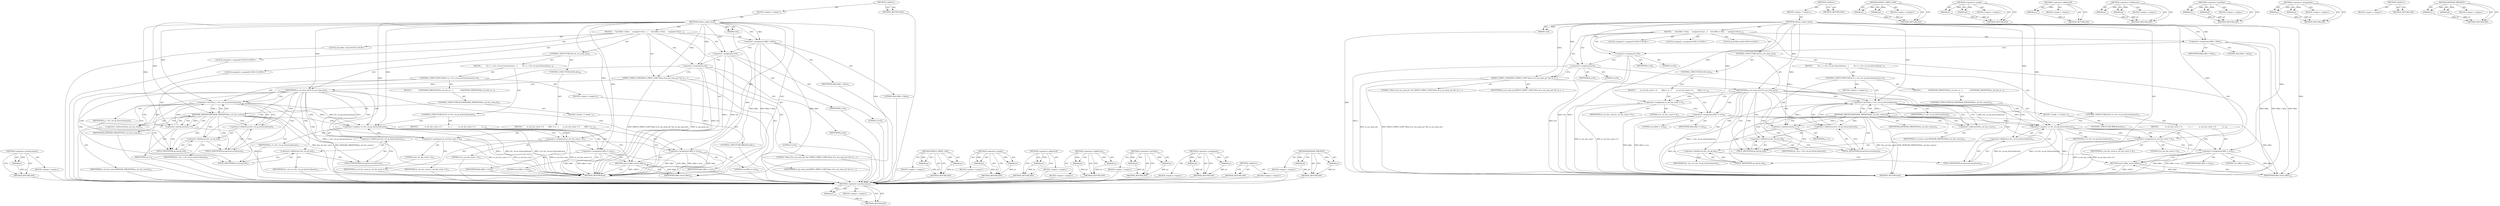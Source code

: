 digraph "BITMASK_PRESENT" {
vulnerable_116 [label=<(METHOD,&lt;operator&gt;.postIncrement)>];
vulnerable_117 [label=<(PARAM,p1)>];
vulnerable_118 [label=<(BLOCK,&lt;empty&gt;,&lt;empty&gt;)>];
vulnerable_119 [label=<(METHOD_RETURN,ANY)>];
vulnerable_6 [label=<(METHOD,&lt;global&gt;)<SUB>1</SUB>>];
vulnerable_7 [label=<(BLOCK,&lt;empty&gt;,&lt;empty&gt;)<SUB>1</SUB>>];
vulnerable_8 [label=<(METHOD,release_output_done)<SUB>1</SUB>>];
vulnerable_9 [label=<(PARAM,void)<SUB>1</SUB>>];
vulnerable_10 [label=<(BLOCK,{

     bool bRet = false;
     unsigned i=0,j=...,{

     bool bRet = false;
     unsigned i=0,j=...)<SUB>2</SUB>>];
vulnerable_11 [label="<(LOCAL,bool bRet: bool)<SUB>4</SUB>>"];
vulnerable_12 [label=<(&lt;operator&gt;.assignment,bRet = false)<SUB>4</SUB>>];
vulnerable_13 [label=<(IDENTIFIER,bRet,bRet = false)<SUB>4</SUB>>];
vulnerable_14 [label=<(LITERAL,false,bRet = false)<SUB>4</SUB>>];
vulnerable_15 [label="<(LOCAL,unsigned i: unsigned)<SUB>5</SUB>>"];
vulnerable_16 [label="<(LOCAL,unsigned j: unsigned)<SUB>5</SUB>>"];
vulnerable_17 [label=<(&lt;operator&gt;.assignment,i=0)<SUB>5</SUB>>];
vulnerable_18 [label=<(IDENTIFIER,i,i=0)<SUB>5</SUB>>];
vulnerable_19 [label=<(LITERAL,0,i=0)<SUB>5</SUB>>];
vulnerable_20 [label=<(&lt;operator&gt;.assignment,j=0)<SUB>5</SUB>>];
vulnerable_21 [label=<(IDENTIFIER,j,j=0)<SUB>5</SUB>>];
vulnerable_22 [label=<(LITERAL,0,j=0)<SUB>5</SUB>>];
vulnerable_23 [label=<(DEBUG_PRINT_LOW,DEBUG_PRINT_LOW(&quot;Value of m_out_mem_ptr %p&quot;,m_i...)<SUB>7</SUB>>];
vulnerable_24 [label=<(LITERAL,&quot;Value of m_out_mem_ptr %p&quot;,DEBUG_PRINT_LOW(&quot;Value of m_out_mem_ptr %p&quot;,m_i...)<SUB>7</SUB>>];
vulnerable_25 [label=<(IDENTIFIER,m_inp_mem_ptr,DEBUG_PRINT_LOW(&quot;Value of m_out_mem_ptr %p&quot;,m_i...)<SUB>7</SUB>>];
vulnerable_26 [label=<(CONTROL_STRUCTURE,IF,if (m_out_mem_ptr))<SUB>8</SUB>>];
vulnerable_27 [label=<(IDENTIFIER,m_out_mem_ptr,if (m_out_mem_ptr))<SUB>8</SUB>>];
vulnerable_28 [label=<(BLOCK,{
         for (; j &lt; drv_ctx.op_buf.actualcoun...,{
         for (; j &lt; drv_ctx.op_buf.actualcoun...)<SUB>8</SUB>>];
vulnerable_29 [label=<(CONTROL_STRUCTURE,FOR,for (;j &lt; drv_ctx.op_buf.actualcount;j++))<SUB>9</SUB>>];
vulnerable_30 [label=<(BLOCK,&lt;empty&gt;,&lt;empty&gt;)<SUB>9</SUB>>];
vulnerable_31 [label=<(&lt;operator&gt;.lessThan,j &lt; drv_ctx.op_buf.actualcount)<SUB>9</SUB>>];
vulnerable_32 [label=<(IDENTIFIER,j,j &lt; drv_ctx.op_buf.actualcount)<SUB>9</SUB>>];
vulnerable_33 [label=<(&lt;operator&gt;.fieldAccess,drv_ctx.op_buf.actualcount)<SUB>9</SUB>>];
vulnerable_34 [label=<(&lt;operator&gt;.fieldAccess,drv_ctx.op_buf)<SUB>9</SUB>>];
vulnerable_35 [label=<(IDENTIFIER,drv_ctx,j &lt; drv_ctx.op_buf.actualcount)<SUB>9</SUB>>];
vulnerable_36 [label=<(FIELD_IDENTIFIER,op_buf,op_buf)<SUB>9</SUB>>];
vulnerable_37 [label=<(FIELD_IDENTIFIER,actualcount,actualcount)<SUB>9</SUB>>];
vulnerable_38 [label=<(&lt;operator&gt;.postIncrement,j++)<SUB>9</SUB>>];
vulnerable_39 [label=<(IDENTIFIER,j,j++)<SUB>9</SUB>>];
vulnerable_40 [label=<(BLOCK,{
             if (BITMASK_PRESENT(&amp;m_out_bm_co...,{
             if (BITMASK_PRESENT(&amp;m_out_bm_co...)<SUB>9</SUB>>];
vulnerable_41 [label=<(CONTROL_STRUCTURE,IF,if (BITMASK_PRESENT(&amp;m_out_bm_count,j)))<SUB>10</SUB>>];
vulnerable_42 [label=<(BITMASK_PRESENT,BITMASK_PRESENT(&amp;m_out_bm_count,j))<SUB>10</SUB>>];
vulnerable_43 [label=<(&lt;operator&gt;.addressOf,&amp;m_out_bm_count)<SUB>10</SUB>>];
vulnerable_44 [label=<(IDENTIFIER,m_out_bm_count,BITMASK_PRESENT(&amp;m_out_bm_count,j))<SUB>10</SUB>>];
vulnerable_45 [label=<(IDENTIFIER,j,BITMASK_PRESENT(&amp;m_out_bm_count,j))<SUB>10</SUB>>];
vulnerable_46 [label=<(BLOCK,{
 break;
 },{
 break;
 })<SUB>10</SUB>>];
vulnerable_47 [label=<(CONTROL_STRUCTURE,BREAK,break;)<SUB>11</SUB>>];
vulnerable_48 [label=<(CONTROL_STRUCTURE,IF,if (j == drv_ctx.op_buf.actualcount))<SUB>14</SUB>>];
vulnerable_49 [label=<(&lt;operator&gt;.equals,j == drv_ctx.op_buf.actualcount)<SUB>14</SUB>>];
vulnerable_50 [label=<(IDENTIFIER,j,j == drv_ctx.op_buf.actualcount)<SUB>14</SUB>>];
vulnerable_51 [label=<(&lt;operator&gt;.fieldAccess,drv_ctx.op_buf.actualcount)<SUB>14</SUB>>];
vulnerable_52 [label=<(&lt;operator&gt;.fieldAccess,drv_ctx.op_buf)<SUB>14</SUB>>];
vulnerable_53 [label=<(IDENTIFIER,drv_ctx,j == drv_ctx.op_buf.actualcount)<SUB>14</SUB>>];
vulnerable_54 [label=<(FIELD_IDENTIFIER,op_buf,op_buf)<SUB>14</SUB>>];
vulnerable_55 [label=<(FIELD_IDENTIFIER,actualcount,actualcount)<SUB>14</SUB>>];
vulnerable_56 [label=<(BLOCK,{
            m_out_bm_count = 0;
            b...,{
            m_out_bm_count = 0;
            b...)<SUB>14</SUB>>];
vulnerable_57 [label=<(&lt;operator&gt;.assignment,m_out_bm_count = 0)<SUB>15</SUB>>];
vulnerable_58 [label=<(IDENTIFIER,m_out_bm_count,m_out_bm_count = 0)<SUB>15</SUB>>];
vulnerable_59 [label=<(LITERAL,0,m_out_bm_count = 0)<SUB>15</SUB>>];
vulnerable_60 [label=<(&lt;operator&gt;.assignment,bRet = true)<SUB>16</SUB>>];
vulnerable_61 [label=<(IDENTIFIER,bRet,bRet = true)<SUB>16</SUB>>];
vulnerable_62 [label=<(LITERAL,true,bRet = true)<SUB>16</SUB>>];
vulnerable_63 [label=<(CONTROL_STRUCTURE,ELSE,else)<SUB>18</SUB>>];
vulnerable_64 [label=<(BLOCK,{
        m_out_bm_count = 0;
        bRet = tr...,{
        m_out_bm_count = 0;
        bRet = tr...)<SUB>18</SUB>>];
vulnerable_65 [label=<(&lt;operator&gt;.assignment,m_out_bm_count = 0)<SUB>19</SUB>>];
vulnerable_66 [label=<(IDENTIFIER,m_out_bm_count,m_out_bm_count = 0)<SUB>19</SUB>>];
vulnerable_67 [label=<(LITERAL,0,m_out_bm_count = 0)<SUB>19</SUB>>];
vulnerable_68 [label=<(&lt;operator&gt;.assignment,bRet = true)<SUB>20</SUB>>];
vulnerable_69 [label=<(IDENTIFIER,bRet,bRet = true)<SUB>20</SUB>>];
vulnerable_70 [label=<(LITERAL,true,bRet = true)<SUB>20</SUB>>];
vulnerable_71 [label=<(RETURN,return bRet;,return bRet;)<SUB>22</SUB>>];
vulnerable_72 [label=<(IDENTIFIER,bRet,return bRet;)<SUB>22</SUB>>];
vulnerable_73 [label=<(METHOD_RETURN,bool)<SUB>1</SUB>>];
vulnerable_75 [label=<(METHOD_RETURN,ANY)<SUB>1</SUB>>];
vulnerable_101 [label=<(METHOD,DEBUG_PRINT_LOW)>];
vulnerable_102 [label=<(PARAM,p1)>];
vulnerable_103 [label=<(PARAM,p2)>];
vulnerable_104 [label=<(BLOCK,&lt;empty&gt;,&lt;empty&gt;)>];
vulnerable_105 [label=<(METHOD_RETURN,ANY)>];
vulnerable_129 [label=<(METHOD,&lt;operator&gt;.equals)>];
vulnerable_130 [label=<(PARAM,p1)>];
vulnerable_131 [label=<(PARAM,p2)>];
vulnerable_132 [label=<(BLOCK,&lt;empty&gt;,&lt;empty&gt;)>];
vulnerable_133 [label=<(METHOD_RETURN,ANY)>];
vulnerable_125 [label=<(METHOD,&lt;operator&gt;.addressOf)>];
vulnerable_126 [label=<(PARAM,p1)>];
vulnerable_127 [label=<(BLOCK,&lt;empty&gt;,&lt;empty&gt;)>];
vulnerable_128 [label=<(METHOD_RETURN,ANY)>];
vulnerable_111 [label=<(METHOD,&lt;operator&gt;.fieldAccess)>];
vulnerable_112 [label=<(PARAM,p1)>];
vulnerable_113 [label=<(PARAM,p2)>];
vulnerable_114 [label=<(BLOCK,&lt;empty&gt;,&lt;empty&gt;)>];
vulnerable_115 [label=<(METHOD_RETURN,ANY)>];
vulnerable_106 [label=<(METHOD,&lt;operator&gt;.lessThan)>];
vulnerable_107 [label=<(PARAM,p1)>];
vulnerable_108 [label=<(PARAM,p2)>];
vulnerable_109 [label=<(BLOCK,&lt;empty&gt;,&lt;empty&gt;)>];
vulnerable_110 [label=<(METHOD_RETURN,ANY)>];
vulnerable_96 [label=<(METHOD,&lt;operator&gt;.assignment)>];
vulnerable_97 [label=<(PARAM,p1)>];
vulnerable_98 [label=<(PARAM,p2)>];
vulnerable_99 [label=<(BLOCK,&lt;empty&gt;,&lt;empty&gt;)>];
vulnerable_100 [label=<(METHOD_RETURN,ANY)>];
vulnerable_90 [label=<(METHOD,&lt;global&gt;)<SUB>1</SUB>>];
vulnerable_91 [label=<(BLOCK,&lt;empty&gt;,&lt;empty&gt;)>];
vulnerable_92 [label=<(METHOD_RETURN,ANY)>];
vulnerable_120 [label=<(METHOD,BITMASK_PRESENT)>];
vulnerable_121 [label=<(PARAM,p1)>];
vulnerable_122 [label=<(PARAM,p2)>];
vulnerable_123 [label=<(BLOCK,&lt;empty&gt;,&lt;empty&gt;)>];
vulnerable_124 [label=<(METHOD_RETURN,ANY)>];
fixed_116 [label=<(METHOD,&lt;operator&gt;.postIncrement)>];
fixed_117 [label=<(PARAM,p1)>];
fixed_118 [label=<(BLOCK,&lt;empty&gt;,&lt;empty&gt;)>];
fixed_119 [label=<(METHOD_RETURN,ANY)>];
fixed_6 [label=<(METHOD,&lt;global&gt;)<SUB>1</SUB>>];
fixed_7 [label=<(BLOCK,&lt;empty&gt;,&lt;empty&gt;)<SUB>1</SUB>>];
fixed_8 [label=<(METHOD,release_output_done)<SUB>1</SUB>>];
fixed_9 [label=<(PARAM,void)<SUB>1</SUB>>];
fixed_10 [label=<(BLOCK,{

     bool bRet = false;
     unsigned i=0,j=...,{

     bool bRet = false;
     unsigned i=0,j=...)<SUB>2</SUB>>];
fixed_11 [label="<(LOCAL,bool bRet: bool)<SUB>4</SUB>>"];
fixed_12 [label=<(&lt;operator&gt;.assignment,bRet = false)<SUB>4</SUB>>];
fixed_13 [label=<(IDENTIFIER,bRet,bRet = false)<SUB>4</SUB>>];
fixed_14 [label=<(LITERAL,false,bRet = false)<SUB>4</SUB>>];
fixed_15 [label="<(LOCAL,unsigned i: unsigned)<SUB>5</SUB>>"];
fixed_16 [label="<(LOCAL,unsigned j: unsigned)<SUB>5</SUB>>"];
fixed_17 [label=<(&lt;operator&gt;.assignment,i=0)<SUB>5</SUB>>];
fixed_18 [label=<(IDENTIFIER,i,i=0)<SUB>5</SUB>>];
fixed_19 [label=<(LITERAL,0,i=0)<SUB>5</SUB>>];
fixed_20 [label=<(&lt;operator&gt;.assignment,j=0)<SUB>5</SUB>>];
fixed_21 [label=<(IDENTIFIER,j,j=0)<SUB>5</SUB>>];
fixed_22 [label=<(LITERAL,0,j=0)<SUB>5</SUB>>];
fixed_23 [label=<(DEBUG_PRINT_LOW,DEBUG_PRINT_LOW(&quot;Value of m_out_mem_ptr %p&quot;,m_o...)<SUB>7</SUB>>];
fixed_24 [label=<(LITERAL,&quot;Value of m_out_mem_ptr %p&quot;,DEBUG_PRINT_LOW(&quot;Value of m_out_mem_ptr %p&quot;,m_o...)<SUB>7</SUB>>];
fixed_25 [label=<(IDENTIFIER,m_out_mem_ptr,DEBUG_PRINT_LOW(&quot;Value of m_out_mem_ptr %p&quot;,m_o...)<SUB>7</SUB>>];
fixed_26 [label=<(CONTROL_STRUCTURE,IF,if (m_out_mem_ptr))<SUB>8</SUB>>];
fixed_27 [label=<(IDENTIFIER,m_out_mem_ptr,if (m_out_mem_ptr))<SUB>8</SUB>>];
fixed_28 [label=<(BLOCK,{
         for (; j &lt; drv_ctx.op_buf.actualcoun...,{
         for (; j &lt; drv_ctx.op_buf.actualcoun...)<SUB>8</SUB>>];
fixed_29 [label=<(CONTROL_STRUCTURE,FOR,for (;j &lt; drv_ctx.op_buf.actualcount;j++))<SUB>9</SUB>>];
fixed_30 [label=<(BLOCK,&lt;empty&gt;,&lt;empty&gt;)<SUB>9</SUB>>];
fixed_31 [label=<(&lt;operator&gt;.lessThan,j &lt; drv_ctx.op_buf.actualcount)<SUB>9</SUB>>];
fixed_32 [label=<(IDENTIFIER,j,j &lt; drv_ctx.op_buf.actualcount)<SUB>9</SUB>>];
fixed_33 [label=<(&lt;operator&gt;.fieldAccess,drv_ctx.op_buf.actualcount)<SUB>9</SUB>>];
fixed_34 [label=<(&lt;operator&gt;.fieldAccess,drv_ctx.op_buf)<SUB>9</SUB>>];
fixed_35 [label=<(IDENTIFIER,drv_ctx,j &lt; drv_ctx.op_buf.actualcount)<SUB>9</SUB>>];
fixed_36 [label=<(FIELD_IDENTIFIER,op_buf,op_buf)<SUB>9</SUB>>];
fixed_37 [label=<(FIELD_IDENTIFIER,actualcount,actualcount)<SUB>9</SUB>>];
fixed_38 [label=<(&lt;operator&gt;.postIncrement,j++)<SUB>9</SUB>>];
fixed_39 [label=<(IDENTIFIER,j,j++)<SUB>9</SUB>>];
fixed_40 [label=<(BLOCK,{
             if (BITMASK_PRESENT(&amp;m_out_bm_co...,{
             if (BITMASK_PRESENT(&amp;m_out_bm_co...)<SUB>9</SUB>>];
fixed_41 [label=<(CONTROL_STRUCTURE,IF,if (BITMASK_PRESENT(&amp;m_out_bm_count,j)))<SUB>10</SUB>>];
fixed_42 [label=<(BITMASK_PRESENT,BITMASK_PRESENT(&amp;m_out_bm_count,j))<SUB>10</SUB>>];
fixed_43 [label=<(&lt;operator&gt;.addressOf,&amp;m_out_bm_count)<SUB>10</SUB>>];
fixed_44 [label=<(IDENTIFIER,m_out_bm_count,BITMASK_PRESENT(&amp;m_out_bm_count,j))<SUB>10</SUB>>];
fixed_45 [label=<(IDENTIFIER,j,BITMASK_PRESENT(&amp;m_out_bm_count,j))<SUB>10</SUB>>];
fixed_46 [label=<(BLOCK,{
 break;
 },{
 break;
 })<SUB>10</SUB>>];
fixed_47 [label=<(CONTROL_STRUCTURE,BREAK,break;)<SUB>11</SUB>>];
fixed_48 [label=<(CONTROL_STRUCTURE,IF,if (j == drv_ctx.op_buf.actualcount))<SUB>14</SUB>>];
fixed_49 [label=<(&lt;operator&gt;.equals,j == drv_ctx.op_buf.actualcount)<SUB>14</SUB>>];
fixed_50 [label=<(IDENTIFIER,j,j == drv_ctx.op_buf.actualcount)<SUB>14</SUB>>];
fixed_51 [label=<(&lt;operator&gt;.fieldAccess,drv_ctx.op_buf.actualcount)<SUB>14</SUB>>];
fixed_52 [label=<(&lt;operator&gt;.fieldAccess,drv_ctx.op_buf)<SUB>14</SUB>>];
fixed_53 [label=<(IDENTIFIER,drv_ctx,j == drv_ctx.op_buf.actualcount)<SUB>14</SUB>>];
fixed_54 [label=<(FIELD_IDENTIFIER,op_buf,op_buf)<SUB>14</SUB>>];
fixed_55 [label=<(FIELD_IDENTIFIER,actualcount,actualcount)<SUB>14</SUB>>];
fixed_56 [label=<(BLOCK,{
            m_out_bm_count = 0;
            b...,{
            m_out_bm_count = 0;
            b...)<SUB>14</SUB>>];
fixed_57 [label=<(&lt;operator&gt;.assignment,m_out_bm_count = 0)<SUB>15</SUB>>];
fixed_58 [label=<(IDENTIFIER,m_out_bm_count,m_out_bm_count = 0)<SUB>15</SUB>>];
fixed_59 [label=<(LITERAL,0,m_out_bm_count = 0)<SUB>15</SUB>>];
fixed_60 [label=<(&lt;operator&gt;.assignment,bRet = true)<SUB>16</SUB>>];
fixed_61 [label=<(IDENTIFIER,bRet,bRet = true)<SUB>16</SUB>>];
fixed_62 [label=<(LITERAL,true,bRet = true)<SUB>16</SUB>>];
fixed_63 [label=<(CONTROL_STRUCTURE,ELSE,else)<SUB>18</SUB>>];
fixed_64 [label=<(BLOCK,{
        m_out_bm_count = 0;
        bRet = tr...,{
        m_out_bm_count = 0;
        bRet = tr...)<SUB>18</SUB>>];
fixed_65 [label=<(&lt;operator&gt;.assignment,m_out_bm_count = 0)<SUB>19</SUB>>];
fixed_66 [label=<(IDENTIFIER,m_out_bm_count,m_out_bm_count = 0)<SUB>19</SUB>>];
fixed_67 [label=<(LITERAL,0,m_out_bm_count = 0)<SUB>19</SUB>>];
fixed_68 [label=<(&lt;operator&gt;.assignment,bRet = true)<SUB>20</SUB>>];
fixed_69 [label=<(IDENTIFIER,bRet,bRet = true)<SUB>20</SUB>>];
fixed_70 [label=<(LITERAL,true,bRet = true)<SUB>20</SUB>>];
fixed_71 [label=<(RETURN,return bRet;,return bRet;)<SUB>22</SUB>>];
fixed_72 [label=<(IDENTIFIER,bRet,return bRet;)<SUB>22</SUB>>];
fixed_73 [label=<(METHOD_RETURN,bool)<SUB>1</SUB>>];
fixed_75 [label=<(METHOD_RETURN,ANY)<SUB>1</SUB>>];
fixed_101 [label=<(METHOD,DEBUG_PRINT_LOW)>];
fixed_102 [label=<(PARAM,p1)>];
fixed_103 [label=<(PARAM,p2)>];
fixed_104 [label=<(BLOCK,&lt;empty&gt;,&lt;empty&gt;)>];
fixed_105 [label=<(METHOD_RETURN,ANY)>];
fixed_129 [label=<(METHOD,&lt;operator&gt;.equals)>];
fixed_130 [label=<(PARAM,p1)>];
fixed_131 [label=<(PARAM,p2)>];
fixed_132 [label=<(BLOCK,&lt;empty&gt;,&lt;empty&gt;)>];
fixed_133 [label=<(METHOD_RETURN,ANY)>];
fixed_125 [label=<(METHOD,&lt;operator&gt;.addressOf)>];
fixed_126 [label=<(PARAM,p1)>];
fixed_127 [label=<(BLOCK,&lt;empty&gt;,&lt;empty&gt;)>];
fixed_128 [label=<(METHOD_RETURN,ANY)>];
fixed_111 [label=<(METHOD,&lt;operator&gt;.fieldAccess)>];
fixed_112 [label=<(PARAM,p1)>];
fixed_113 [label=<(PARAM,p2)>];
fixed_114 [label=<(BLOCK,&lt;empty&gt;,&lt;empty&gt;)>];
fixed_115 [label=<(METHOD_RETURN,ANY)>];
fixed_106 [label=<(METHOD,&lt;operator&gt;.lessThan)>];
fixed_107 [label=<(PARAM,p1)>];
fixed_108 [label=<(PARAM,p2)>];
fixed_109 [label=<(BLOCK,&lt;empty&gt;,&lt;empty&gt;)>];
fixed_110 [label=<(METHOD_RETURN,ANY)>];
fixed_96 [label=<(METHOD,&lt;operator&gt;.assignment)>];
fixed_97 [label=<(PARAM,p1)>];
fixed_98 [label=<(PARAM,p2)>];
fixed_99 [label=<(BLOCK,&lt;empty&gt;,&lt;empty&gt;)>];
fixed_100 [label=<(METHOD_RETURN,ANY)>];
fixed_90 [label=<(METHOD,&lt;global&gt;)<SUB>1</SUB>>];
fixed_91 [label=<(BLOCK,&lt;empty&gt;,&lt;empty&gt;)>];
fixed_92 [label=<(METHOD_RETURN,ANY)>];
fixed_120 [label=<(METHOD,BITMASK_PRESENT)>];
fixed_121 [label=<(PARAM,p1)>];
fixed_122 [label=<(PARAM,p2)>];
fixed_123 [label=<(BLOCK,&lt;empty&gt;,&lt;empty&gt;)>];
fixed_124 [label=<(METHOD_RETURN,ANY)>];
vulnerable_116 -> vulnerable_117  [key=0, label="AST: "];
vulnerable_116 -> vulnerable_117  [key=1, label="DDG: "];
vulnerable_116 -> vulnerable_118  [key=0, label="AST: "];
vulnerable_116 -> vulnerable_119  [key=0, label="AST: "];
vulnerable_116 -> vulnerable_119  [key=1, label="CFG: "];
vulnerable_117 -> vulnerable_119  [key=0, label="DDG: p1"];
vulnerable_118 -> fixed_116  [key=0];
vulnerable_119 -> fixed_116  [key=0];
vulnerable_6 -> vulnerable_7  [key=0, label="AST: "];
vulnerable_6 -> vulnerable_75  [key=0, label="AST: "];
vulnerable_6 -> vulnerable_75  [key=1, label="CFG: "];
vulnerable_7 -> vulnerable_8  [key=0, label="AST: "];
vulnerable_8 -> vulnerable_9  [key=0, label="AST: "];
vulnerable_8 -> vulnerable_9  [key=1, label="DDG: "];
vulnerable_8 -> vulnerable_10  [key=0, label="AST: "];
vulnerable_8 -> vulnerable_73  [key=0, label="AST: "];
vulnerable_8 -> vulnerable_12  [key=0, label="CFG: "];
vulnerable_8 -> vulnerable_12  [key=1, label="DDG: "];
vulnerable_8 -> vulnerable_17  [key=0, label="DDG: "];
vulnerable_8 -> vulnerable_20  [key=0, label="DDG: "];
vulnerable_8 -> vulnerable_23  [key=0, label="DDG: "];
vulnerable_8 -> vulnerable_27  [key=0, label="DDG: "];
vulnerable_8 -> vulnerable_72  [key=0, label="DDG: "];
vulnerable_8 -> vulnerable_65  [key=0, label="DDG: "];
vulnerable_8 -> vulnerable_68  [key=0, label="DDG: "];
vulnerable_8 -> vulnerable_31  [key=0, label="DDG: "];
vulnerable_8 -> vulnerable_38  [key=0, label="DDG: "];
vulnerable_8 -> vulnerable_49  [key=0, label="DDG: "];
vulnerable_8 -> vulnerable_57  [key=0, label="DDG: "];
vulnerable_8 -> vulnerable_60  [key=0, label="DDG: "];
vulnerable_8 -> vulnerable_42  [key=0, label="DDG: "];
vulnerable_9 -> vulnerable_73  [key=0, label="DDG: "];
vulnerable_10 -> vulnerable_11  [key=0, label="AST: "];
vulnerable_10 -> vulnerable_12  [key=0, label="AST: "];
vulnerable_10 -> vulnerable_15  [key=0, label="AST: "];
vulnerable_10 -> vulnerable_16  [key=0, label="AST: "];
vulnerable_10 -> vulnerable_17  [key=0, label="AST: "];
vulnerable_10 -> vulnerable_20  [key=0, label="AST: "];
vulnerable_10 -> vulnerable_23  [key=0, label="AST: "];
vulnerable_10 -> vulnerable_26  [key=0, label="AST: "];
vulnerable_10 -> vulnerable_71  [key=0, label="AST: "];
vulnerable_11 -> fixed_116  [key=0];
vulnerable_12 -> vulnerable_13  [key=0, label="AST: "];
vulnerable_12 -> vulnerable_14  [key=0, label="AST: "];
vulnerable_12 -> vulnerable_17  [key=0, label="CFG: "];
vulnerable_12 -> vulnerable_73  [key=0, label="DDG: bRet"];
vulnerable_12 -> vulnerable_73  [key=1, label="DDG: bRet = false"];
vulnerable_12 -> vulnerable_72  [key=0, label="DDG: bRet"];
vulnerable_13 -> fixed_116  [key=0];
vulnerable_14 -> fixed_116  [key=0];
vulnerable_15 -> fixed_116  [key=0];
vulnerable_16 -> fixed_116  [key=0];
vulnerable_17 -> vulnerable_18  [key=0, label="AST: "];
vulnerable_17 -> vulnerable_19  [key=0, label="AST: "];
vulnerable_17 -> vulnerable_20  [key=0, label="CFG: "];
vulnerable_17 -> vulnerable_73  [key=0, label="DDG: i"];
vulnerable_17 -> vulnerable_73  [key=1, label="DDG: i=0"];
vulnerable_18 -> fixed_116  [key=0];
vulnerable_19 -> fixed_116  [key=0];
vulnerable_20 -> vulnerable_21  [key=0, label="AST: "];
vulnerable_20 -> vulnerable_22  [key=0, label="AST: "];
vulnerable_20 -> vulnerable_23  [key=0, label="CFG: "];
vulnerable_20 -> vulnerable_73  [key=0, label="DDG: j"];
vulnerable_20 -> vulnerable_73  [key=1, label="DDG: j=0"];
vulnerable_20 -> vulnerable_31  [key=0, label="DDG: j"];
vulnerable_21 -> fixed_116  [key=0];
vulnerable_22 -> fixed_116  [key=0];
vulnerable_23 -> vulnerable_24  [key=0, label="AST: "];
vulnerable_23 -> vulnerable_25  [key=0, label="AST: "];
vulnerable_23 -> vulnerable_27  [key=0, label="CFG: "];
vulnerable_23 -> vulnerable_73  [key=0, label="DDG: DEBUG_PRINT_LOW(&quot;Value of m_out_mem_ptr %p&quot;,m_inp_mem_ptr)"];
vulnerable_23 -> vulnerable_73  [key=1, label="DDG: m_inp_mem_ptr"];
vulnerable_24 -> fixed_116  [key=0];
vulnerable_25 -> fixed_116  [key=0];
vulnerable_26 -> vulnerable_27  [key=0, label="AST: "];
vulnerable_26 -> vulnerable_28  [key=0, label="AST: "];
vulnerable_26 -> vulnerable_63  [key=0, label="AST: "];
vulnerable_27 -> vulnerable_36  [key=0, label="CFG: "];
vulnerable_27 -> vulnerable_36  [key=1, label="CDG: "];
vulnerable_27 -> vulnerable_65  [key=0, label="CFG: "];
vulnerable_27 -> vulnerable_65  [key=1, label="CDG: "];
vulnerable_27 -> vulnerable_34  [key=0, label="CDG: "];
vulnerable_27 -> vulnerable_68  [key=0, label="CDG: "];
vulnerable_27 -> vulnerable_49  [key=0, label="CDG: "];
vulnerable_27 -> vulnerable_33  [key=0, label="CDG: "];
vulnerable_27 -> vulnerable_51  [key=0, label="CDG: "];
vulnerable_27 -> vulnerable_52  [key=0, label="CDG: "];
vulnerable_27 -> vulnerable_37  [key=0, label="CDG: "];
vulnerable_27 -> vulnerable_55  [key=0, label="CDG: "];
vulnerable_27 -> vulnerable_54  [key=0, label="CDG: "];
vulnerable_27 -> vulnerable_31  [key=0, label="CDG: "];
vulnerable_28 -> vulnerable_29  [key=0, label="AST: "];
vulnerable_28 -> vulnerable_48  [key=0, label="AST: "];
vulnerable_29 -> vulnerable_30  [key=0, label="AST: "];
vulnerable_29 -> vulnerable_31  [key=0, label="AST: "];
vulnerable_29 -> vulnerable_38  [key=0, label="AST: "];
vulnerable_29 -> vulnerable_40  [key=0, label="AST: "];
vulnerable_30 -> fixed_116  [key=0];
vulnerable_31 -> vulnerable_32  [key=0, label="AST: "];
vulnerable_31 -> vulnerable_33  [key=0, label="AST: "];
vulnerable_31 -> vulnerable_43  [key=0, label="CFG: "];
vulnerable_31 -> vulnerable_43  [key=1, label="CDG: "];
vulnerable_31 -> vulnerable_54  [key=0, label="CFG: "];
vulnerable_31 -> vulnerable_73  [key=0, label="DDG: j &lt; drv_ctx.op_buf.actualcount"];
vulnerable_31 -> vulnerable_49  [key=0, label="DDG: j"];
vulnerable_31 -> vulnerable_49  [key=1, label="DDG: drv_ctx.op_buf.actualcount"];
vulnerable_31 -> vulnerable_42  [key=0, label="DDG: j"];
vulnerable_31 -> vulnerable_42  [key=1, label="CDG: "];
vulnerable_32 -> fixed_116  [key=0];
vulnerable_33 -> vulnerable_34  [key=0, label="AST: "];
vulnerable_33 -> vulnerable_37  [key=0, label="AST: "];
vulnerable_33 -> vulnerable_31  [key=0, label="CFG: "];
vulnerable_34 -> vulnerable_35  [key=0, label="AST: "];
vulnerable_34 -> vulnerable_36  [key=0, label="AST: "];
vulnerable_34 -> vulnerable_37  [key=0, label="CFG: "];
vulnerable_35 -> fixed_116  [key=0];
vulnerable_36 -> vulnerable_34  [key=0, label="CFG: "];
vulnerable_37 -> vulnerable_33  [key=0, label="CFG: "];
vulnerable_38 -> vulnerable_39  [key=0, label="AST: "];
vulnerable_38 -> vulnerable_36  [key=0, label="CFG: "];
vulnerable_38 -> vulnerable_73  [key=0, label="DDG: j++"];
vulnerable_38 -> vulnerable_31  [key=0, label="DDG: j"];
vulnerable_39 -> fixed_116  [key=0];
vulnerable_40 -> vulnerable_41  [key=0, label="AST: "];
vulnerable_41 -> vulnerable_42  [key=0, label="AST: "];
vulnerable_41 -> vulnerable_46  [key=0, label="AST: "];
vulnerable_42 -> vulnerable_43  [key=0, label="AST: "];
vulnerable_42 -> vulnerable_45  [key=0, label="AST: "];
vulnerable_42 -> vulnerable_54  [key=0, label="CFG: "];
vulnerable_42 -> vulnerable_38  [key=0, label="CFG: "];
vulnerable_42 -> vulnerable_38  [key=1, label="DDG: j"];
vulnerable_42 -> vulnerable_38  [key=2, label="CDG: "];
vulnerable_42 -> vulnerable_73  [key=0, label="DDG: &amp;m_out_bm_count"];
vulnerable_42 -> vulnerable_73  [key=1, label="DDG: BITMASK_PRESENT(&amp;m_out_bm_count,j)"];
vulnerable_42 -> vulnerable_49  [key=0, label="DDG: j"];
vulnerable_42 -> vulnerable_34  [key=0, label="CDG: "];
vulnerable_42 -> vulnerable_33  [key=0, label="CDG: "];
vulnerable_42 -> vulnerable_36  [key=0, label="CDG: "];
vulnerable_42 -> vulnerable_37  [key=0, label="CDG: "];
vulnerable_42 -> vulnerable_31  [key=0, label="CDG: "];
vulnerable_43 -> vulnerable_44  [key=0, label="AST: "];
vulnerable_43 -> vulnerable_42  [key=0, label="CFG: "];
vulnerable_44 -> fixed_116  [key=0];
vulnerable_45 -> fixed_116  [key=0];
vulnerable_46 -> vulnerable_47  [key=0, label="AST: "];
vulnerable_47 -> fixed_116  [key=0];
vulnerable_48 -> vulnerable_49  [key=0, label="AST: "];
vulnerable_48 -> vulnerable_56  [key=0, label="AST: "];
vulnerable_49 -> vulnerable_50  [key=0, label="AST: "];
vulnerable_49 -> vulnerable_51  [key=0, label="AST: "];
vulnerable_49 -> vulnerable_57  [key=0, label="CFG: "];
vulnerable_49 -> vulnerable_57  [key=1, label="CDG: "];
vulnerable_49 -> vulnerable_71  [key=0, label="CFG: "];
vulnerable_49 -> vulnerable_73  [key=0, label="DDG: j"];
vulnerable_49 -> vulnerable_73  [key=1, label="DDG: drv_ctx.op_buf.actualcount"];
vulnerable_49 -> vulnerable_73  [key=2, label="DDG: j == drv_ctx.op_buf.actualcount"];
vulnerable_49 -> vulnerable_60  [key=0, label="CDG: "];
vulnerable_50 -> fixed_116  [key=0];
vulnerable_51 -> vulnerable_52  [key=0, label="AST: "];
vulnerable_51 -> vulnerable_55  [key=0, label="AST: "];
vulnerable_51 -> vulnerable_49  [key=0, label="CFG: "];
vulnerable_52 -> vulnerable_53  [key=0, label="AST: "];
vulnerable_52 -> vulnerable_54  [key=0, label="AST: "];
vulnerable_52 -> vulnerable_55  [key=0, label="CFG: "];
vulnerable_53 -> fixed_116  [key=0];
vulnerable_54 -> vulnerable_52  [key=0, label="CFG: "];
vulnerable_55 -> vulnerable_51  [key=0, label="CFG: "];
vulnerable_56 -> vulnerable_57  [key=0, label="AST: "];
vulnerable_56 -> vulnerable_60  [key=0, label="AST: "];
vulnerable_57 -> vulnerable_58  [key=0, label="AST: "];
vulnerable_57 -> vulnerable_59  [key=0, label="AST: "];
vulnerable_57 -> vulnerable_60  [key=0, label="CFG: "];
vulnerable_57 -> vulnerable_73  [key=0, label="DDG: m_out_bm_count"];
vulnerable_57 -> vulnerable_73  [key=1, label="DDG: m_out_bm_count = 0"];
vulnerable_58 -> fixed_116  [key=0];
vulnerable_59 -> fixed_116  [key=0];
vulnerable_60 -> vulnerable_61  [key=0, label="AST: "];
vulnerable_60 -> vulnerable_62  [key=0, label="AST: "];
vulnerable_60 -> vulnerable_71  [key=0, label="CFG: "];
vulnerable_60 -> vulnerable_73  [key=0, label="DDG: bRet"];
vulnerable_60 -> vulnerable_73  [key=1, label="DDG: bRet = true"];
vulnerable_60 -> vulnerable_72  [key=0, label="DDG: bRet"];
vulnerable_61 -> fixed_116  [key=0];
vulnerable_62 -> fixed_116  [key=0];
vulnerable_63 -> vulnerable_64  [key=0, label="AST: "];
vulnerable_64 -> vulnerable_65  [key=0, label="AST: "];
vulnerable_64 -> vulnerable_68  [key=0, label="AST: "];
vulnerable_65 -> vulnerable_66  [key=0, label="AST: "];
vulnerable_65 -> vulnerable_67  [key=0, label="AST: "];
vulnerable_65 -> vulnerable_68  [key=0, label="CFG: "];
vulnerable_65 -> vulnerable_73  [key=0, label="DDG: m_out_bm_count"];
vulnerable_65 -> vulnerable_73  [key=1, label="DDG: m_out_bm_count = 0"];
vulnerable_66 -> fixed_116  [key=0];
vulnerable_67 -> fixed_116  [key=0];
vulnerable_68 -> vulnerable_69  [key=0, label="AST: "];
vulnerable_68 -> vulnerable_70  [key=0, label="AST: "];
vulnerable_68 -> vulnerable_71  [key=0, label="CFG: "];
vulnerable_68 -> vulnerable_73  [key=0, label="DDG: bRet"];
vulnerable_68 -> vulnerable_73  [key=1, label="DDG: bRet = true"];
vulnerable_68 -> vulnerable_72  [key=0, label="DDG: bRet"];
vulnerable_69 -> fixed_116  [key=0];
vulnerable_70 -> fixed_116  [key=0];
vulnerable_71 -> vulnerable_72  [key=0, label="AST: "];
vulnerable_71 -> vulnerable_73  [key=0, label="CFG: "];
vulnerable_71 -> vulnerable_73  [key=1, label="DDG: &lt;RET&gt;"];
vulnerable_72 -> vulnerable_71  [key=0, label="DDG: bRet"];
vulnerable_73 -> fixed_116  [key=0];
vulnerable_75 -> fixed_116  [key=0];
vulnerable_101 -> vulnerable_102  [key=0, label="AST: "];
vulnerable_101 -> vulnerable_102  [key=1, label="DDG: "];
vulnerable_101 -> vulnerable_104  [key=0, label="AST: "];
vulnerable_101 -> vulnerable_103  [key=0, label="AST: "];
vulnerable_101 -> vulnerable_103  [key=1, label="DDG: "];
vulnerable_101 -> vulnerable_105  [key=0, label="AST: "];
vulnerable_101 -> vulnerable_105  [key=1, label="CFG: "];
vulnerable_102 -> vulnerable_105  [key=0, label="DDG: p1"];
vulnerable_103 -> vulnerable_105  [key=0, label="DDG: p2"];
vulnerable_104 -> fixed_116  [key=0];
vulnerable_105 -> fixed_116  [key=0];
vulnerable_129 -> vulnerable_130  [key=0, label="AST: "];
vulnerable_129 -> vulnerable_130  [key=1, label="DDG: "];
vulnerable_129 -> vulnerable_132  [key=0, label="AST: "];
vulnerable_129 -> vulnerable_131  [key=0, label="AST: "];
vulnerable_129 -> vulnerable_131  [key=1, label="DDG: "];
vulnerable_129 -> vulnerable_133  [key=0, label="AST: "];
vulnerable_129 -> vulnerable_133  [key=1, label="CFG: "];
vulnerable_130 -> vulnerable_133  [key=0, label="DDG: p1"];
vulnerable_131 -> vulnerable_133  [key=0, label="DDG: p2"];
vulnerable_132 -> fixed_116  [key=0];
vulnerable_133 -> fixed_116  [key=0];
vulnerable_125 -> vulnerable_126  [key=0, label="AST: "];
vulnerable_125 -> vulnerable_126  [key=1, label="DDG: "];
vulnerable_125 -> vulnerable_127  [key=0, label="AST: "];
vulnerable_125 -> vulnerable_128  [key=0, label="AST: "];
vulnerable_125 -> vulnerable_128  [key=1, label="CFG: "];
vulnerable_126 -> vulnerable_128  [key=0, label="DDG: p1"];
vulnerable_127 -> fixed_116  [key=0];
vulnerable_128 -> fixed_116  [key=0];
vulnerable_111 -> vulnerable_112  [key=0, label="AST: "];
vulnerable_111 -> vulnerable_112  [key=1, label="DDG: "];
vulnerable_111 -> vulnerable_114  [key=0, label="AST: "];
vulnerable_111 -> vulnerable_113  [key=0, label="AST: "];
vulnerable_111 -> vulnerable_113  [key=1, label="DDG: "];
vulnerable_111 -> vulnerable_115  [key=0, label="AST: "];
vulnerable_111 -> vulnerable_115  [key=1, label="CFG: "];
vulnerable_112 -> vulnerable_115  [key=0, label="DDG: p1"];
vulnerable_113 -> vulnerable_115  [key=0, label="DDG: p2"];
vulnerable_114 -> fixed_116  [key=0];
vulnerable_115 -> fixed_116  [key=0];
vulnerable_106 -> vulnerable_107  [key=0, label="AST: "];
vulnerable_106 -> vulnerable_107  [key=1, label="DDG: "];
vulnerable_106 -> vulnerable_109  [key=0, label="AST: "];
vulnerable_106 -> vulnerable_108  [key=0, label="AST: "];
vulnerable_106 -> vulnerable_108  [key=1, label="DDG: "];
vulnerable_106 -> vulnerable_110  [key=0, label="AST: "];
vulnerable_106 -> vulnerable_110  [key=1, label="CFG: "];
vulnerable_107 -> vulnerable_110  [key=0, label="DDG: p1"];
vulnerable_108 -> vulnerable_110  [key=0, label="DDG: p2"];
vulnerable_109 -> fixed_116  [key=0];
vulnerable_110 -> fixed_116  [key=0];
vulnerable_96 -> vulnerable_97  [key=0, label="AST: "];
vulnerable_96 -> vulnerable_97  [key=1, label="DDG: "];
vulnerable_96 -> vulnerable_99  [key=0, label="AST: "];
vulnerable_96 -> vulnerable_98  [key=0, label="AST: "];
vulnerable_96 -> vulnerable_98  [key=1, label="DDG: "];
vulnerable_96 -> vulnerable_100  [key=0, label="AST: "];
vulnerable_96 -> vulnerable_100  [key=1, label="CFG: "];
vulnerable_97 -> vulnerable_100  [key=0, label="DDG: p1"];
vulnerable_98 -> vulnerable_100  [key=0, label="DDG: p2"];
vulnerable_99 -> fixed_116  [key=0];
vulnerable_100 -> fixed_116  [key=0];
vulnerable_90 -> vulnerable_91  [key=0, label="AST: "];
vulnerable_90 -> vulnerable_92  [key=0, label="AST: "];
vulnerable_90 -> vulnerable_92  [key=1, label="CFG: "];
vulnerable_91 -> fixed_116  [key=0];
vulnerable_92 -> fixed_116  [key=0];
vulnerable_120 -> vulnerable_121  [key=0, label="AST: "];
vulnerable_120 -> vulnerable_121  [key=1, label="DDG: "];
vulnerable_120 -> vulnerable_123  [key=0, label="AST: "];
vulnerable_120 -> vulnerable_122  [key=0, label="AST: "];
vulnerable_120 -> vulnerable_122  [key=1, label="DDG: "];
vulnerable_120 -> vulnerable_124  [key=0, label="AST: "];
vulnerable_120 -> vulnerable_124  [key=1, label="CFG: "];
vulnerable_121 -> vulnerable_124  [key=0, label="DDG: p1"];
vulnerable_122 -> vulnerable_124  [key=0, label="DDG: p2"];
vulnerable_123 -> fixed_116  [key=0];
vulnerable_124 -> fixed_116  [key=0];
fixed_116 -> fixed_117  [key=0, label="AST: "];
fixed_116 -> fixed_117  [key=1, label="DDG: "];
fixed_116 -> fixed_118  [key=0, label="AST: "];
fixed_116 -> fixed_119  [key=0, label="AST: "];
fixed_116 -> fixed_119  [key=1, label="CFG: "];
fixed_117 -> fixed_119  [key=0, label="DDG: p1"];
fixed_6 -> fixed_7  [key=0, label="AST: "];
fixed_6 -> fixed_75  [key=0, label="AST: "];
fixed_6 -> fixed_75  [key=1, label="CFG: "];
fixed_7 -> fixed_8  [key=0, label="AST: "];
fixed_8 -> fixed_9  [key=0, label="AST: "];
fixed_8 -> fixed_9  [key=1, label="DDG: "];
fixed_8 -> fixed_10  [key=0, label="AST: "];
fixed_8 -> fixed_73  [key=0, label="AST: "];
fixed_8 -> fixed_12  [key=0, label="CFG: "];
fixed_8 -> fixed_12  [key=1, label="DDG: "];
fixed_8 -> fixed_17  [key=0, label="DDG: "];
fixed_8 -> fixed_20  [key=0, label="DDG: "];
fixed_8 -> fixed_23  [key=0, label="DDG: "];
fixed_8 -> fixed_27  [key=0, label="DDG: "];
fixed_8 -> fixed_72  [key=0, label="DDG: "];
fixed_8 -> fixed_65  [key=0, label="DDG: "];
fixed_8 -> fixed_68  [key=0, label="DDG: "];
fixed_8 -> fixed_31  [key=0, label="DDG: "];
fixed_8 -> fixed_38  [key=0, label="DDG: "];
fixed_8 -> fixed_49  [key=0, label="DDG: "];
fixed_8 -> fixed_57  [key=0, label="DDG: "];
fixed_8 -> fixed_60  [key=0, label="DDG: "];
fixed_8 -> fixed_42  [key=0, label="DDG: "];
fixed_9 -> fixed_73  [key=0, label="DDG: "];
fixed_10 -> fixed_11  [key=0, label="AST: "];
fixed_10 -> fixed_12  [key=0, label="AST: "];
fixed_10 -> fixed_15  [key=0, label="AST: "];
fixed_10 -> fixed_16  [key=0, label="AST: "];
fixed_10 -> fixed_17  [key=0, label="AST: "];
fixed_10 -> fixed_20  [key=0, label="AST: "];
fixed_10 -> fixed_23  [key=0, label="AST: "];
fixed_10 -> fixed_26  [key=0, label="AST: "];
fixed_10 -> fixed_71  [key=0, label="AST: "];
fixed_12 -> fixed_13  [key=0, label="AST: "];
fixed_12 -> fixed_14  [key=0, label="AST: "];
fixed_12 -> fixed_17  [key=0, label="CFG: "];
fixed_12 -> fixed_73  [key=0, label="DDG: bRet"];
fixed_12 -> fixed_73  [key=1, label="DDG: bRet = false"];
fixed_12 -> fixed_72  [key=0, label="DDG: bRet"];
fixed_17 -> fixed_18  [key=0, label="AST: "];
fixed_17 -> fixed_19  [key=0, label="AST: "];
fixed_17 -> fixed_20  [key=0, label="CFG: "];
fixed_17 -> fixed_73  [key=0, label="DDG: i"];
fixed_17 -> fixed_73  [key=1, label="DDG: i=0"];
fixed_20 -> fixed_21  [key=0, label="AST: "];
fixed_20 -> fixed_22  [key=0, label="AST: "];
fixed_20 -> fixed_23  [key=0, label="CFG: "];
fixed_20 -> fixed_73  [key=0, label="DDG: j"];
fixed_20 -> fixed_73  [key=1, label="DDG: j=0"];
fixed_20 -> fixed_31  [key=0, label="DDG: j"];
fixed_23 -> fixed_24  [key=0, label="AST: "];
fixed_23 -> fixed_25  [key=0, label="AST: "];
fixed_23 -> fixed_27  [key=0, label="CFG: "];
fixed_23 -> fixed_73  [key=0, label="DDG: DEBUG_PRINT_LOW(&quot;Value of m_out_mem_ptr %p&quot;,m_out_mem_ptr)"];
fixed_23 -> fixed_73  [key=1, label="DDG: m_out_mem_ptr"];
fixed_26 -> fixed_27  [key=0, label="AST: "];
fixed_26 -> fixed_28  [key=0, label="AST: "];
fixed_26 -> fixed_63  [key=0, label="AST: "];
fixed_27 -> fixed_36  [key=0, label="CFG: "];
fixed_27 -> fixed_36  [key=1, label="CDG: "];
fixed_27 -> fixed_65  [key=0, label="CFG: "];
fixed_27 -> fixed_65  [key=1, label="CDG: "];
fixed_27 -> fixed_34  [key=0, label="CDG: "];
fixed_27 -> fixed_68  [key=0, label="CDG: "];
fixed_27 -> fixed_49  [key=0, label="CDG: "];
fixed_27 -> fixed_33  [key=0, label="CDG: "];
fixed_27 -> fixed_51  [key=0, label="CDG: "];
fixed_27 -> fixed_52  [key=0, label="CDG: "];
fixed_27 -> fixed_37  [key=0, label="CDG: "];
fixed_27 -> fixed_55  [key=0, label="CDG: "];
fixed_27 -> fixed_54  [key=0, label="CDG: "];
fixed_27 -> fixed_31  [key=0, label="CDG: "];
fixed_28 -> fixed_29  [key=0, label="AST: "];
fixed_28 -> fixed_48  [key=0, label="AST: "];
fixed_29 -> fixed_30  [key=0, label="AST: "];
fixed_29 -> fixed_31  [key=0, label="AST: "];
fixed_29 -> fixed_38  [key=0, label="AST: "];
fixed_29 -> fixed_40  [key=0, label="AST: "];
fixed_31 -> fixed_32  [key=0, label="AST: "];
fixed_31 -> fixed_33  [key=0, label="AST: "];
fixed_31 -> fixed_43  [key=0, label="CFG: "];
fixed_31 -> fixed_43  [key=1, label="CDG: "];
fixed_31 -> fixed_54  [key=0, label="CFG: "];
fixed_31 -> fixed_73  [key=0, label="DDG: j &lt; drv_ctx.op_buf.actualcount"];
fixed_31 -> fixed_49  [key=0, label="DDG: j"];
fixed_31 -> fixed_49  [key=1, label="DDG: drv_ctx.op_buf.actualcount"];
fixed_31 -> fixed_42  [key=0, label="DDG: j"];
fixed_31 -> fixed_42  [key=1, label="CDG: "];
fixed_33 -> fixed_34  [key=0, label="AST: "];
fixed_33 -> fixed_37  [key=0, label="AST: "];
fixed_33 -> fixed_31  [key=0, label="CFG: "];
fixed_34 -> fixed_35  [key=0, label="AST: "];
fixed_34 -> fixed_36  [key=0, label="AST: "];
fixed_34 -> fixed_37  [key=0, label="CFG: "];
fixed_36 -> fixed_34  [key=0, label="CFG: "];
fixed_37 -> fixed_33  [key=0, label="CFG: "];
fixed_38 -> fixed_39  [key=0, label="AST: "];
fixed_38 -> fixed_36  [key=0, label="CFG: "];
fixed_38 -> fixed_73  [key=0, label="DDG: j++"];
fixed_38 -> fixed_31  [key=0, label="DDG: j"];
fixed_40 -> fixed_41  [key=0, label="AST: "];
fixed_41 -> fixed_42  [key=0, label="AST: "];
fixed_41 -> fixed_46  [key=0, label="AST: "];
fixed_42 -> fixed_43  [key=0, label="AST: "];
fixed_42 -> fixed_45  [key=0, label="AST: "];
fixed_42 -> fixed_54  [key=0, label="CFG: "];
fixed_42 -> fixed_38  [key=0, label="CFG: "];
fixed_42 -> fixed_38  [key=1, label="DDG: j"];
fixed_42 -> fixed_38  [key=2, label="CDG: "];
fixed_42 -> fixed_73  [key=0, label="DDG: &amp;m_out_bm_count"];
fixed_42 -> fixed_73  [key=1, label="DDG: BITMASK_PRESENT(&amp;m_out_bm_count,j)"];
fixed_42 -> fixed_49  [key=0, label="DDG: j"];
fixed_42 -> fixed_34  [key=0, label="CDG: "];
fixed_42 -> fixed_33  [key=0, label="CDG: "];
fixed_42 -> fixed_36  [key=0, label="CDG: "];
fixed_42 -> fixed_37  [key=0, label="CDG: "];
fixed_42 -> fixed_31  [key=0, label="CDG: "];
fixed_43 -> fixed_44  [key=0, label="AST: "];
fixed_43 -> fixed_42  [key=0, label="CFG: "];
fixed_46 -> fixed_47  [key=0, label="AST: "];
fixed_48 -> fixed_49  [key=0, label="AST: "];
fixed_48 -> fixed_56  [key=0, label="AST: "];
fixed_49 -> fixed_50  [key=0, label="AST: "];
fixed_49 -> fixed_51  [key=0, label="AST: "];
fixed_49 -> fixed_57  [key=0, label="CFG: "];
fixed_49 -> fixed_57  [key=1, label="CDG: "];
fixed_49 -> fixed_71  [key=0, label="CFG: "];
fixed_49 -> fixed_73  [key=0, label="DDG: j"];
fixed_49 -> fixed_73  [key=1, label="DDG: drv_ctx.op_buf.actualcount"];
fixed_49 -> fixed_73  [key=2, label="DDG: j == drv_ctx.op_buf.actualcount"];
fixed_49 -> fixed_60  [key=0, label="CDG: "];
fixed_51 -> fixed_52  [key=0, label="AST: "];
fixed_51 -> fixed_55  [key=0, label="AST: "];
fixed_51 -> fixed_49  [key=0, label="CFG: "];
fixed_52 -> fixed_53  [key=0, label="AST: "];
fixed_52 -> fixed_54  [key=0, label="AST: "];
fixed_52 -> fixed_55  [key=0, label="CFG: "];
fixed_54 -> fixed_52  [key=0, label="CFG: "];
fixed_55 -> fixed_51  [key=0, label="CFG: "];
fixed_56 -> fixed_57  [key=0, label="AST: "];
fixed_56 -> fixed_60  [key=0, label="AST: "];
fixed_57 -> fixed_58  [key=0, label="AST: "];
fixed_57 -> fixed_59  [key=0, label="AST: "];
fixed_57 -> fixed_60  [key=0, label="CFG: "];
fixed_57 -> fixed_73  [key=0, label="DDG: m_out_bm_count"];
fixed_57 -> fixed_73  [key=1, label="DDG: m_out_bm_count = 0"];
fixed_60 -> fixed_61  [key=0, label="AST: "];
fixed_60 -> fixed_62  [key=0, label="AST: "];
fixed_60 -> fixed_71  [key=0, label="CFG: "];
fixed_60 -> fixed_73  [key=0, label="DDG: bRet"];
fixed_60 -> fixed_73  [key=1, label="DDG: bRet = true"];
fixed_60 -> fixed_72  [key=0, label="DDG: bRet"];
fixed_63 -> fixed_64  [key=0, label="AST: "];
fixed_64 -> fixed_65  [key=0, label="AST: "];
fixed_64 -> fixed_68  [key=0, label="AST: "];
fixed_65 -> fixed_66  [key=0, label="AST: "];
fixed_65 -> fixed_67  [key=0, label="AST: "];
fixed_65 -> fixed_68  [key=0, label="CFG: "];
fixed_65 -> fixed_73  [key=0, label="DDG: m_out_bm_count"];
fixed_65 -> fixed_73  [key=1, label="DDG: m_out_bm_count = 0"];
fixed_68 -> fixed_69  [key=0, label="AST: "];
fixed_68 -> fixed_70  [key=0, label="AST: "];
fixed_68 -> fixed_71  [key=0, label="CFG: "];
fixed_68 -> fixed_73  [key=0, label="DDG: bRet"];
fixed_68 -> fixed_73  [key=1, label="DDG: bRet = true"];
fixed_68 -> fixed_72  [key=0, label="DDG: bRet"];
fixed_71 -> fixed_72  [key=0, label="AST: "];
fixed_71 -> fixed_73  [key=0, label="CFG: "];
fixed_71 -> fixed_73  [key=1, label="DDG: &lt;RET&gt;"];
fixed_72 -> fixed_71  [key=0, label="DDG: bRet"];
fixed_101 -> fixed_102  [key=0, label="AST: "];
fixed_101 -> fixed_102  [key=1, label="DDG: "];
fixed_101 -> fixed_104  [key=0, label="AST: "];
fixed_101 -> fixed_103  [key=0, label="AST: "];
fixed_101 -> fixed_103  [key=1, label="DDG: "];
fixed_101 -> fixed_105  [key=0, label="AST: "];
fixed_101 -> fixed_105  [key=1, label="CFG: "];
fixed_102 -> fixed_105  [key=0, label="DDG: p1"];
fixed_103 -> fixed_105  [key=0, label="DDG: p2"];
fixed_129 -> fixed_130  [key=0, label="AST: "];
fixed_129 -> fixed_130  [key=1, label="DDG: "];
fixed_129 -> fixed_132  [key=0, label="AST: "];
fixed_129 -> fixed_131  [key=0, label="AST: "];
fixed_129 -> fixed_131  [key=1, label="DDG: "];
fixed_129 -> fixed_133  [key=0, label="AST: "];
fixed_129 -> fixed_133  [key=1, label="CFG: "];
fixed_130 -> fixed_133  [key=0, label="DDG: p1"];
fixed_131 -> fixed_133  [key=0, label="DDG: p2"];
fixed_125 -> fixed_126  [key=0, label="AST: "];
fixed_125 -> fixed_126  [key=1, label="DDG: "];
fixed_125 -> fixed_127  [key=0, label="AST: "];
fixed_125 -> fixed_128  [key=0, label="AST: "];
fixed_125 -> fixed_128  [key=1, label="CFG: "];
fixed_126 -> fixed_128  [key=0, label="DDG: p1"];
fixed_111 -> fixed_112  [key=0, label="AST: "];
fixed_111 -> fixed_112  [key=1, label="DDG: "];
fixed_111 -> fixed_114  [key=0, label="AST: "];
fixed_111 -> fixed_113  [key=0, label="AST: "];
fixed_111 -> fixed_113  [key=1, label="DDG: "];
fixed_111 -> fixed_115  [key=0, label="AST: "];
fixed_111 -> fixed_115  [key=1, label="CFG: "];
fixed_112 -> fixed_115  [key=0, label="DDG: p1"];
fixed_113 -> fixed_115  [key=0, label="DDG: p2"];
fixed_106 -> fixed_107  [key=0, label="AST: "];
fixed_106 -> fixed_107  [key=1, label="DDG: "];
fixed_106 -> fixed_109  [key=0, label="AST: "];
fixed_106 -> fixed_108  [key=0, label="AST: "];
fixed_106 -> fixed_108  [key=1, label="DDG: "];
fixed_106 -> fixed_110  [key=0, label="AST: "];
fixed_106 -> fixed_110  [key=1, label="CFG: "];
fixed_107 -> fixed_110  [key=0, label="DDG: p1"];
fixed_108 -> fixed_110  [key=0, label="DDG: p2"];
fixed_96 -> fixed_97  [key=0, label="AST: "];
fixed_96 -> fixed_97  [key=1, label="DDG: "];
fixed_96 -> fixed_99  [key=0, label="AST: "];
fixed_96 -> fixed_98  [key=0, label="AST: "];
fixed_96 -> fixed_98  [key=1, label="DDG: "];
fixed_96 -> fixed_100  [key=0, label="AST: "];
fixed_96 -> fixed_100  [key=1, label="CFG: "];
fixed_97 -> fixed_100  [key=0, label="DDG: p1"];
fixed_98 -> fixed_100  [key=0, label="DDG: p2"];
fixed_90 -> fixed_91  [key=0, label="AST: "];
fixed_90 -> fixed_92  [key=0, label="AST: "];
fixed_90 -> fixed_92  [key=1, label="CFG: "];
fixed_120 -> fixed_121  [key=0, label="AST: "];
fixed_120 -> fixed_121  [key=1, label="DDG: "];
fixed_120 -> fixed_123  [key=0, label="AST: "];
fixed_120 -> fixed_122  [key=0, label="AST: "];
fixed_120 -> fixed_122  [key=1, label="DDG: "];
fixed_120 -> fixed_124  [key=0, label="AST: "];
fixed_120 -> fixed_124  [key=1, label="CFG: "];
fixed_121 -> fixed_124  [key=0, label="DDG: p1"];
fixed_122 -> fixed_124  [key=0, label="DDG: p2"];
}
